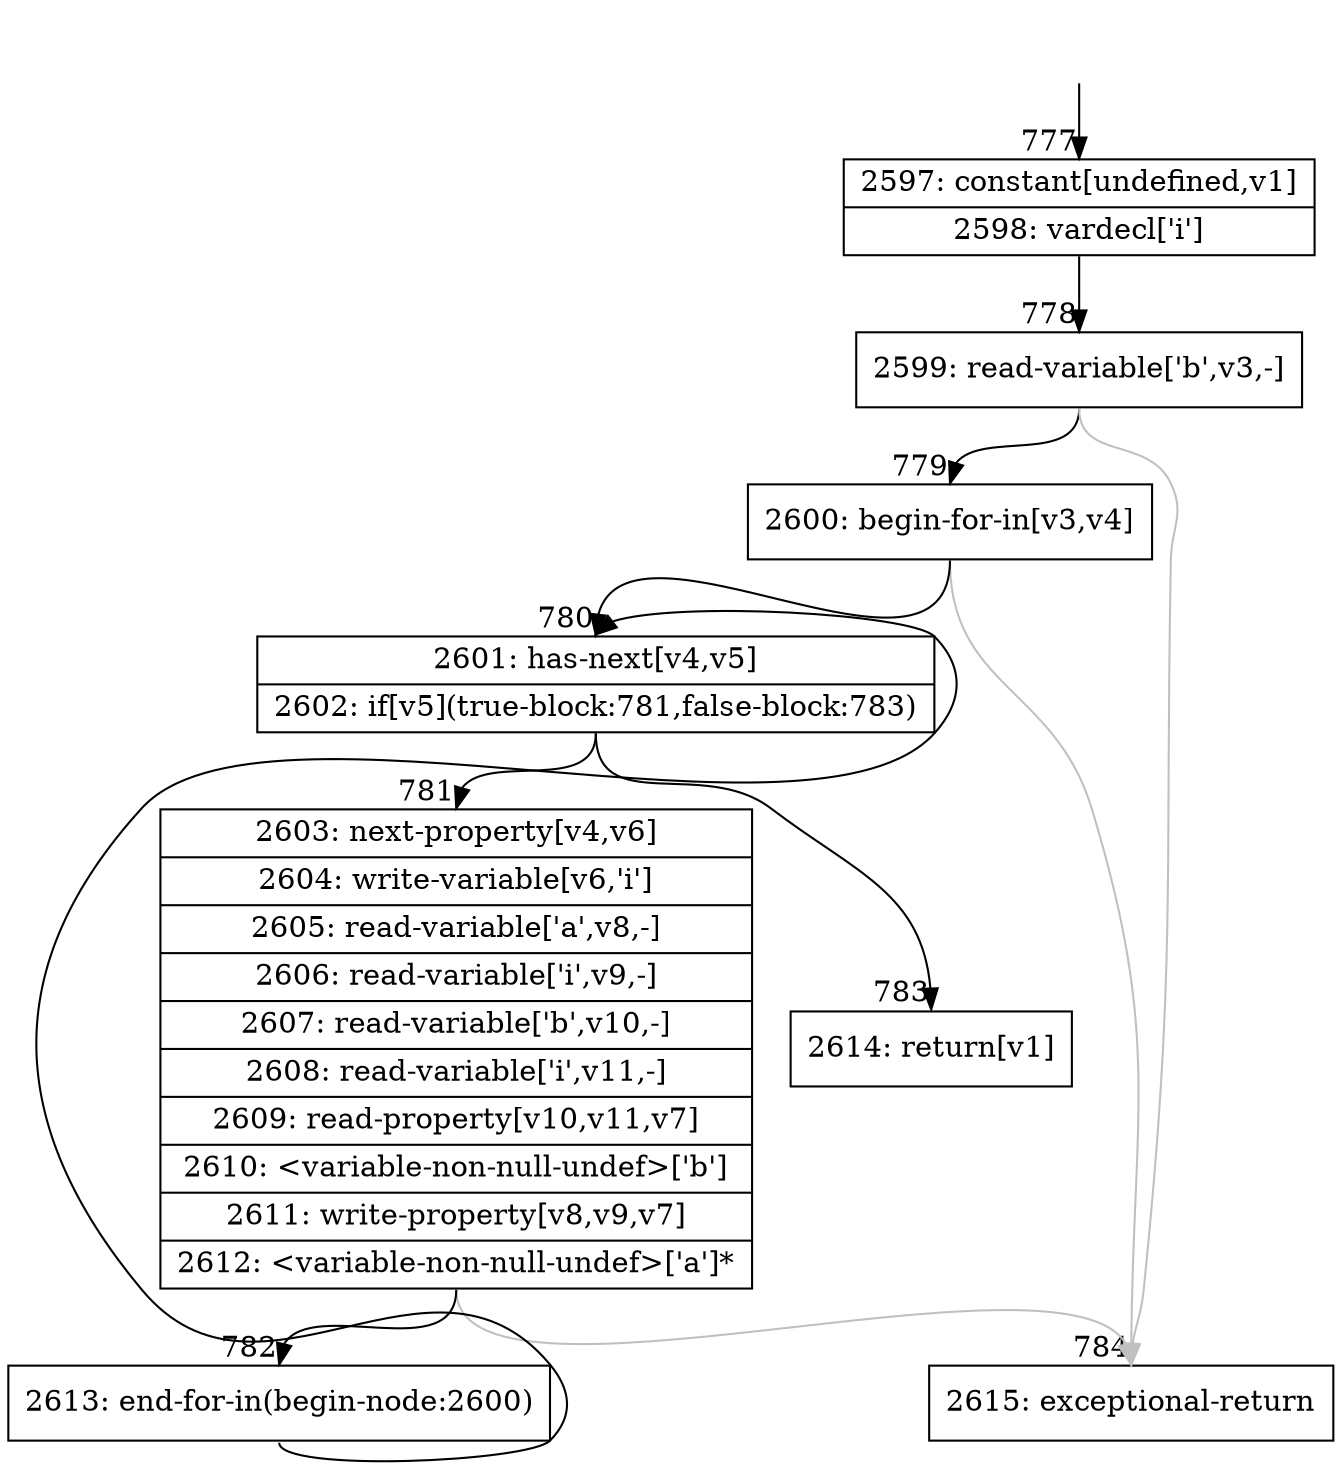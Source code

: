 digraph {
rankdir="TD"
BB_entry46[shape=none,label=""];
BB_entry46 -> BB777 [tailport=s, headport=n, headlabel="    777"]
BB777 [shape=record label="{2597: constant[undefined,v1]|2598: vardecl['i']}" ] 
BB777 -> BB778 [tailport=s, headport=n, headlabel="      778"]
BB778 [shape=record label="{2599: read-variable['b',v3,-]}" ] 
BB778 -> BB779 [tailport=s, headport=n, headlabel="      779"]
BB778 -> BB784 [tailport=s, headport=n, color=gray, headlabel="      784"]
BB779 [shape=record label="{2600: begin-for-in[v3,v4]}" ] 
BB779 -> BB780 [tailport=s, headport=n, headlabel="      780"]
BB779 -> BB784 [tailport=s, headport=n, color=gray]
BB780 [shape=record label="{2601: has-next[v4,v5]|2602: if[v5](true-block:781,false-block:783)}" ] 
BB780 -> BB781 [tailport=s, headport=n, headlabel="      781"]
BB780 -> BB783 [tailport=s, headport=n, headlabel="      783"]
BB781 [shape=record label="{2603: next-property[v4,v6]|2604: write-variable[v6,'i']|2605: read-variable['a',v8,-]|2606: read-variable['i',v9,-]|2607: read-variable['b',v10,-]|2608: read-variable['i',v11,-]|2609: read-property[v10,v11,v7]|2610: \<variable-non-null-undef\>['b']|2611: write-property[v8,v9,v7]|2612: \<variable-non-null-undef\>['a']*}" ] 
BB781 -> BB782 [tailport=s, headport=n, headlabel="      782"]
BB781 -> BB784 [tailport=s, headport=n, color=gray]
BB782 [shape=record label="{2613: end-for-in(begin-node:2600)}" ] 
BB782 -> BB780 [tailport=s, headport=n]
BB783 [shape=record label="{2614: return[v1]}" ] 
BB784 [shape=record label="{2615: exceptional-return}" ] 
//#$~ 1042
}
